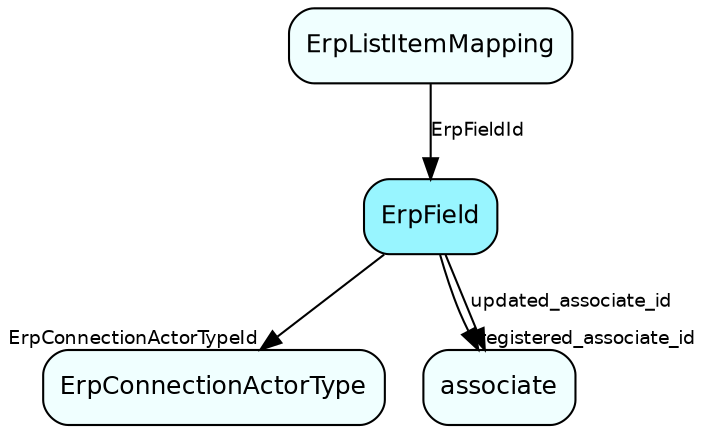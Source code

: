 digraph ErpField  {
node [shape = box style="rounded, filled" fontname = "Helvetica" fontsize = "12" ]
edge [fontname = "Helvetica" fontsize = "9"]

ErpField[fillcolor = "cadetblue1"]
ErpConnectionActorType[fillcolor = "azure1"]
associate[fillcolor = "azure1"]
ErpListItemMapping[fillcolor = "azure1"]
ErpField -> ErpConnectionActorType [headlabel = "ErpConnectionActorTypeId"]
ErpField -> associate [headlabel = "registered_associate_id"]
ErpField -> associate [label = "updated_associate_id"]
ErpListItemMapping -> ErpField [label = "ErpFieldId"]
}
